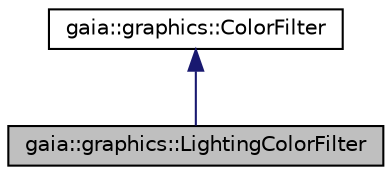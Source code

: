 digraph G
{
  edge [fontname="Helvetica",fontsize="10",labelfontname="Helvetica",labelfontsize="10"];
  node [fontname="Helvetica",fontsize="10",shape=record];
  Node1 [label="gaia::graphics::LightingColorFilter",height=0.2,width=0.4,color="black", fillcolor="grey75", style="filled" fontcolor="black"];
  Node2 -> Node1 [dir=back,color="midnightblue",fontsize="10",style="solid",fontname="Helvetica"];
  Node2 [label="gaia::graphics::ColorFilter",height=0.2,width=0.4,color="black", fillcolor="white", style="filled",URL="$db/d01/classgaia_1_1graphics_1_1_color_filter.html",tooltip="The base class for ColorFilters."];
}
